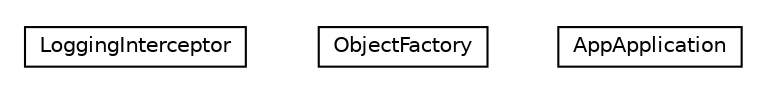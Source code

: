 #!/usr/local/bin/dot
#
# Class diagram 
# Generated by UMLGraph version R5_6-24-gf6e263 (http://www.umlgraph.org/)
#

digraph G {
	edge [fontname="Helvetica",fontsize=10,labelfontname="Helvetica",labelfontsize=10];
	node [fontname="Helvetica",fontsize=10,shape=plaintext];
	nodesep=0.25;
	ranksep=0.5;
	// net.trajano.app.internal.LoggingInterceptor
	c77 [label=<<table title="net.trajano.app.internal.LoggingInterceptor" border="0" cellborder="1" cellspacing="0" cellpadding="2" port="p" href="./LoggingInterceptor.html">
		<tr><td><table border="0" cellspacing="0" cellpadding="1">
<tr><td align="center" balign="center"> LoggingInterceptor </td></tr>
		</table></td></tr>
		</table>>, URL="./LoggingInterceptor.html", fontname="Helvetica", fontcolor="black", fontsize=10.0];
	// net.trajano.app.internal.ObjectFactory
	c78 [label=<<table title="net.trajano.app.internal.ObjectFactory" border="0" cellborder="1" cellspacing="0" cellpadding="2" port="p" href="./ObjectFactory.html">
		<tr><td><table border="0" cellspacing="0" cellpadding="1">
<tr><td align="center" balign="center"> ObjectFactory </td></tr>
		</table></td></tr>
		</table>>, URL="./ObjectFactory.html", fontname="Helvetica", fontcolor="black", fontsize=10.0];
	// net.trajano.app.internal.AppApplication
	c79 [label=<<table title="net.trajano.app.internal.AppApplication" border="0" cellborder="1" cellspacing="0" cellpadding="2" port="p" href="./AppApplication.html">
		<tr><td><table border="0" cellspacing="0" cellpadding="1">
<tr><td align="center" balign="center"> AppApplication </td></tr>
		</table></td></tr>
		</table>>, URL="./AppApplication.html", fontname="Helvetica", fontcolor="black", fontsize=10.0];
}

